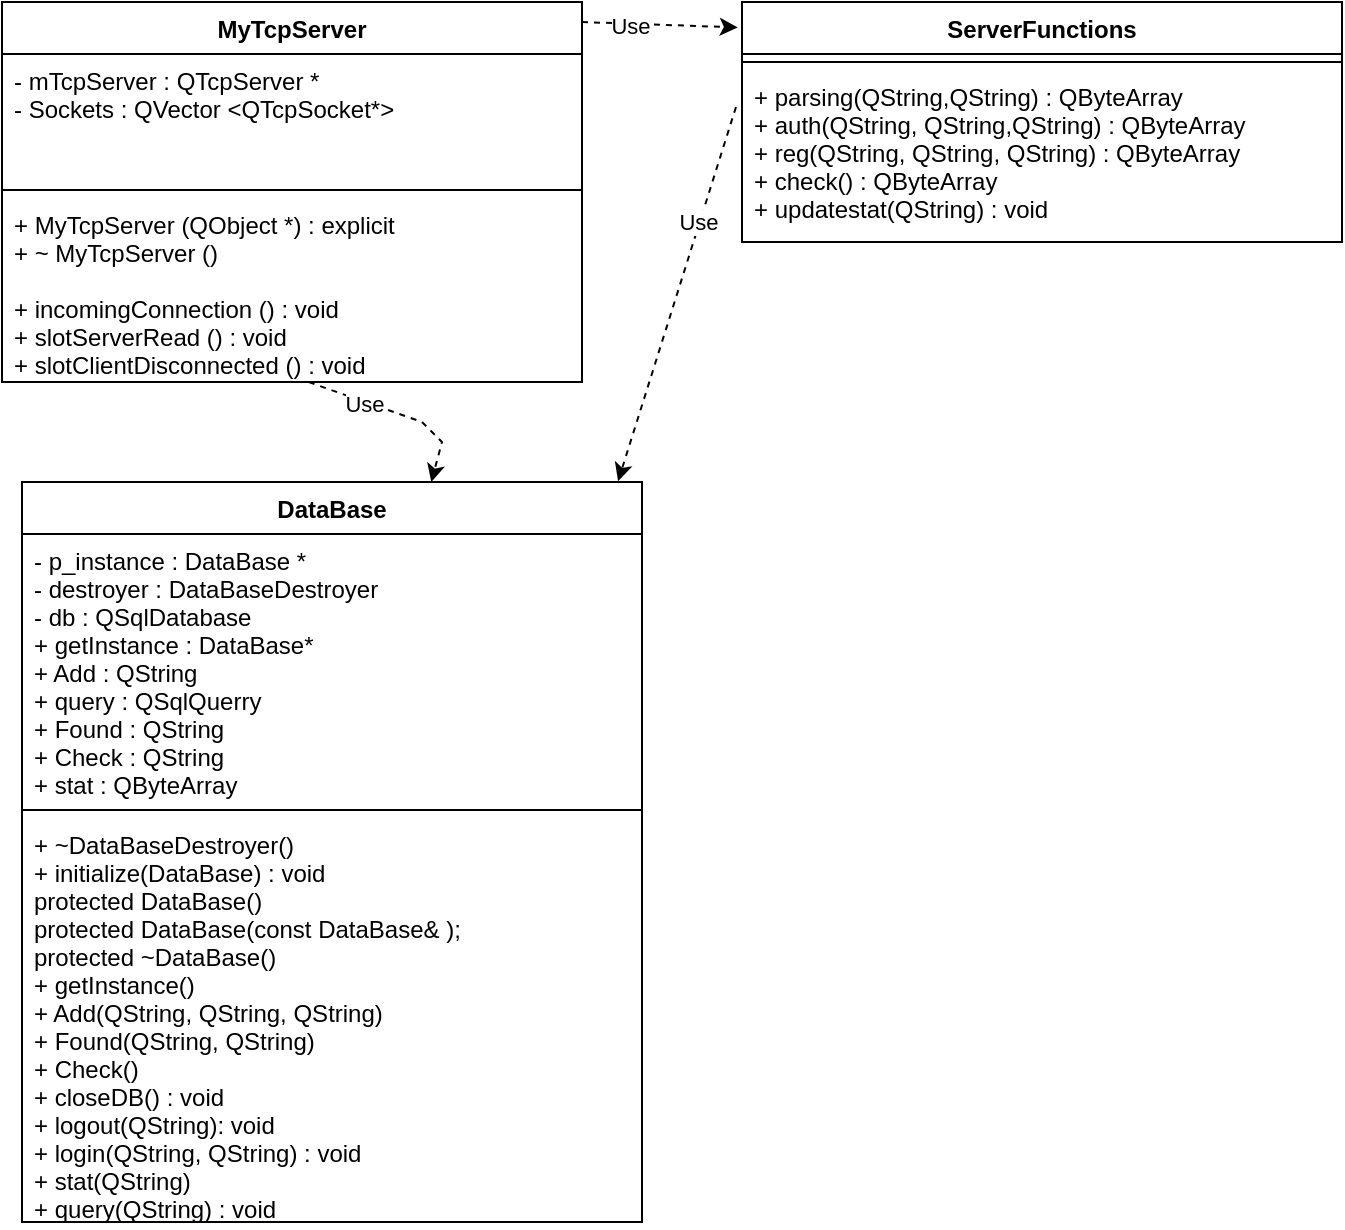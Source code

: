 <mxfile version="20.0.4" type="device" pages="2"><diagram id="6WMXi_Jai_MfsdmjvfeK" name="Page-1"><mxGraphModel dx="1420" dy="608" grid="1" gridSize="10" guides="1" tooltips="1" connect="1" arrows="1" fold="1" page="1" pageScale="1" pageWidth="827" pageHeight="1169" math="0" shadow="0"><root><mxCell id="0"/><mxCell id="1" parent="0"/><mxCell id="LwIDHmqPMClRHv59cQHC-23" value="MyTcpServer" style="swimlane;fontStyle=1;align=center;verticalAlign=top;childLayout=stackLayout;horizontal=1;startSize=26;horizontalStack=0;resizeParent=1;resizeParentMax=0;resizeLast=0;collapsible=1;marginBottom=0;strokeColor=default;" parent="1" vertex="1"><mxGeometry x="80" y="90" width="290" height="190" as="geometry"/></mxCell><mxCell id="LwIDHmqPMClRHv59cQHC-24" value="- mTcpServer : QTcpServer *&#10;- Sockets : QVector &lt;QTcpSocket*&gt; " style="text;strokeColor=none;fillColor=none;align=left;verticalAlign=top;spacingLeft=4;spacingRight=4;overflow=hidden;rotatable=0;points=[[0,0.5],[1,0.5]];portConstraint=eastwest;" parent="LwIDHmqPMClRHv59cQHC-23" vertex="1"><mxGeometry y="26" width="290" height="64" as="geometry"/></mxCell><mxCell id="LwIDHmqPMClRHv59cQHC-25" value="" style="line;strokeWidth=1;fillColor=none;align=left;verticalAlign=middle;spacingTop=-1;spacingLeft=3;spacingRight=3;rotatable=0;labelPosition=right;points=[];portConstraint=eastwest;" parent="LwIDHmqPMClRHv59cQHC-23" vertex="1"><mxGeometry y="90" width="290" height="8" as="geometry"/></mxCell><mxCell id="LwIDHmqPMClRHv59cQHC-28" value="+ MyTcpServer (QObject *) : explicit&#10;+ ~ MyTcpServer ()&#10;&#10;+ incomingConnection () : void&#10;+ slotServerRead () : void&#10;+ slotClientDisconnected () : void" style="text;strokeColor=none;fillColor=none;align=left;verticalAlign=top;spacingLeft=4;spacingRight=4;overflow=hidden;rotatable=0;points=[[0,0.5],[1,0.5]];portConstraint=eastwest;fontColor=#000000;fontStyle=0" parent="LwIDHmqPMClRHv59cQHC-23" vertex="1"><mxGeometry y="98" width="290" height="92" as="geometry"/></mxCell><mxCell id="LwIDHmqPMClRHv59cQHC-29" value="ServerFunctions" style="swimlane;fontStyle=1;align=center;verticalAlign=top;childLayout=stackLayout;horizontal=1;startSize=26;horizontalStack=0;resizeParent=1;resizeParentMax=0;resizeLast=0;collapsible=1;marginBottom=0;strokeColor=default;" parent="1" vertex="1"><mxGeometry x="450" y="90" width="300" height="120" as="geometry"/></mxCell><mxCell id="LwIDHmqPMClRHv59cQHC-30" value="" style="line;strokeWidth=1;fillColor=none;align=left;verticalAlign=middle;spacingTop=-1;spacingLeft=3;spacingRight=3;rotatable=0;labelPosition=right;points=[];portConstraint=eastwest;" parent="LwIDHmqPMClRHv59cQHC-29" vertex="1"><mxGeometry y="26" width="300" height="8" as="geometry"/></mxCell><mxCell id="LwIDHmqPMClRHv59cQHC-31" value="+ parsing(QString,QString) : QByteArray&#10;+ auth(QString, QString,QString) : QByteArray&#10;+ reg(QString, QString, QString) : QByteArray&#10;+ check() : QByteArray&#10;+ updatestat(QString) : void" style="text;strokeColor=none;fillColor=none;align=left;verticalAlign=top;spacingLeft=4;spacingRight=4;overflow=hidden;rotatable=0;points=[[0,0.5],[1,0.5]];portConstraint=eastwest;fontColor=#000000;" parent="LwIDHmqPMClRHv59cQHC-29" vertex="1"><mxGeometry y="34" width="300" height="86" as="geometry"/></mxCell><mxCell id="LwIDHmqPMClRHv59cQHC-32" value="DataBase" style="swimlane;fontStyle=1;align=center;verticalAlign=top;childLayout=stackLayout;horizontal=1;startSize=26;horizontalStack=0;resizeParent=1;resizeParentMax=0;resizeLast=0;collapsible=1;marginBottom=0;strokeColor=default;" parent="1" vertex="1"><mxGeometry x="90" y="330" width="310" height="370" as="geometry"/></mxCell><mxCell id="LwIDHmqPMClRHv59cQHC-33" value="- p_instance : DataBase * &#10;- destroyer : DataBaseDestroyer&#10;- db : QSqlDatabase&#10;+ getInstance : DataBase* &#10;+ Add : QString&#10;+ query : QSqlQuerry&#10;+ Found : QString &#10;+ Check : QString&#10;+ stat : QByteArray&#10;" style="text;strokeColor=none;fillColor=none;align=left;verticalAlign=top;spacingLeft=4;spacingRight=4;overflow=hidden;rotatable=0;points=[[0,0.5],[1,0.5]];portConstraint=eastwest;fontColor=#000000;" parent="LwIDHmqPMClRHv59cQHC-32" vertex="1"><mxGeometry y="26" width="310" height="134" as="geometry"/></mxCell><mxCell id="LwIDHmqPMClRHv59cQHC-34" value="" style="line;strokeWidth=1;fillColor=none;align=left;verticalAlign=middle;spacingTop=-1;spacingLeft=3;spacingRight=3;rotatable=0;labelPosition=right;points=[];portConstraint=eastwest;" parent="LwIDHmqPMClRHv59cQHC-32" vertex="1"><mxGeometry y="160" width="310" height="8" as="geometry"/></mxCell><mxCell id="LwIDHmqPMClRHv59cQHC-35" value="+ ~DataBaseDestroyer()&#10;+ initialize(DataBase) : void&#10;protected DataBase()&#10;protected DataBase(const DataBase&amp; );&#10;protected ~DataBase()&#10;+ getInstance()&#10;+ Add(QString, QString, QString)&#10;+ Found(QString, QString)&#10;+ Check()&#10;+ closeDB() : void&#10;+ logout(QString): void&#10;+ login(QString, QString) : void&#10;+ stat(QString) &#10;+ query(QString) : void&#10;" style="text;strokeColor=none;fillColor=none;align=left;verticalAlign=top;spacingLeft=4;spacingRight=4;overflow=hidden;rotatable=0;points=[[0,0.5],[1,0.5]];portConstraint=eastwest;" parent="LwIDHmqPMClRHv59cQHC-32" vertex="1"><mxGeometry y="168" width="310" height="202" as="geometry"/></mxCell><mxCell id="LwIDHmqPMClRHv59cQHC-40" value="" style="endArrow=classic;html=1;rounded=0;dashed=1;entryX=-0.007;entryY=0.106;entryDx=0;entryDy=0;entryPerimeter=0;" parent="1" target="LwIDHmqPMClRHv59cQHC-29" edge="1"><mxGeometry width="50" height="50" relative="1" as="geometry"><mxPoint x="370" y="100" as="sourcePoint"/><mxPoint x="420" y="50" as="targetPoint"/></mxGeometry></mxCell><mxCell id="LwIDHmqPMClRHv59cQHC-41" value="Use" style="edgeLabel;html=1;align=center;verticalAlign=middle;resizable=0;points=[];" parent="LwIDHmqPMClRHv59cQHC-40" vertex="1" connectable="0"><mxGeometry x="-0.39" y="-1" relative="1" as="geometry"><mxPoint as="offset"/></mxGeometry></mxCell><mxCell id="LwIDHmqPMClRHv59cQHC-42" value="" style="endArrow=classic;html=1;rounded=0;dashed=1;entryX=-0.007;entryY=0.106;entryDx=0;entryDy=0;entryPerimeter=0;exitX=-0.01;exitY=0.215;exitDx=0;exitDy=0;exitPerimeter=0;" parent="1" source="LwIDHmqPMClRHv59cQHC-31" edge="1"><mxGeometry width="50" height="50" relative="1" as="geometry"><mxPoint x="310" y="329" as="sourcePoint"/><mxPoint x="388.04" y="329.6" as="targetPoint"/></mxGeometry></mxCell><mxCell id="LwIDHmqPMClRHv59cQHC-43" value="Use" style="edgeLabel;html=1;align=center;verticalAlign=middle;resizable=0;points=[];" parent="LwIDHmqPMClRHv59cQHC-42" vertex="1" connectable="0"><mxGeometry x="-0.39" y="-1" relative="1" as="geometry"><mxPoint as="offset"/></mxGeometry></mxCell><mxCell id="LwIDHmqPMClRHv59cQHC-26" value="" style="endArrow=classic;html=1;rounded=0;dashed=1;exitX=0.529;exitY=1.001;exitDx=0;exitDy=0;exitPerimeter=0;" parent="1" target="LwIDHmqPMClRHv59cQHC-32" edge="1" source="LwIDHmqPMClRHv59cQHC-28"><mxGeometry width="50" height="50" relative="1" as="geometry"><mxPoint x="360.0" y="130.0" as="sourcePoint"/><mxPoint x="300.84" y="321.41" as="targetPoint"/><Array as="points"><mxPoint x="290" y="300"/><mxPoint x="300" y="310"/></Array></mxGeometry></mxCell><mxCell id="LwIDHmqPMClRHv59cQHC-27" value="Use" style="edgeLabel;html=1;align=center;verticalAlign=middle;resizable=0;points=[];" parent="LwIDHmqPMClRHv59cQHC-26" vertex="1" connectable="0"><mxGeometry x="-0.39" y="-1" relative="1" as="geometry"><mxPoint as="offset"/></mxGeometry></mxCell></root></mxGraphModel></diagram><diagram id="YaZq-IlHkYDIIMYt75XX" name="Page-2"><mxGraphModel dx="1504" dy="1813" grid="1" gridSize="10" guides="1" tooltips="1" connect="1" arrows="1" fold="1" page="1" pageScale="1" pageWidth="827" pageHeight="1169" math="0" shadow="0"><root><mxCell id="0"/><mxCell id="1" parent="0"/><mxCell id="Q3th9Cz-rk-SOUU_Bzo3-32" style="edgeStyle=orthogonalEdgeStyle;rounded=0;orthogonalLoop=1;jettySize=auto;html=1;exitX=1;exitY=0.25;exitDx=0;exitDy=0;entryX=-0.001;entryY=0.183;entryDx=0;entryDy=0;entryPerimeter=0;fontColor=#000000;" edge="1" parent="1" source="Q3th9Cz-rk-SOUU_Bzo3-5"><mxGeometry relative="1" as="geometry"><mxPoint x="599.73" y="83.202" as="targetPoint"/></mxGeometry></mxCell><mxCell id="Q3th9Cz-rk-SOUU_Bzo3-33" value="use" style="edgeLabel;html=1;align=center;verticalAlign=middle;resizable=0;points=[];fontColor=#000000;" vertex="1" connectable="0" parent="Q3th9Cz-rk-SOUU_Bzo3-32"><mxGeometry x="-0.313" y="-1" relative="1" as="geometry"><mxPoint as="offset"/></mxGeometry></mxCell><mxCell id="Q3th9Cz-rk-SOUU_Bzo3-5" value="Client" style="swimlane;fontStyle=1;align=center;verticalAlign=top;childLayout=stackLayout;horizontal=1;startSize=26;horizontalStack=0;resizeParent=1;resizeParentMax=0;resizeLast=0;collapsible=1;marginBottom=0;fontColor=#000000;" vertex="1" parent="1"><mxGeometry x="350" y="40" width="180" height="250" as="geometry"/></mxCell><mxCell id="Q3th9Cz-rk-SOUU_Bzo3-6" value="- p_instance : Client *&#10;- destroyer : ClientDestroyer &#10;- mTcpSocket : QTcpSocket *&#10;+ getInstance() : Client*&#10;" style="text;strokeColor=none;fillColor=none;align=left;verticalAlign=top;spacingLeft=4;spacingRight=4;overflow=hidden;rotatable=0;points=[[0,0.5],[1,0.5]];portConstraint=eastwest;fontColor=#000000;" vertex="1" parent="Q3th9Cz-rk-SOUU_Bzo3-5"><mxGeometry y="26" width="180" height="64" as="geometry"/></mxCell><mxCell id="Q3th9Cz-rk-SOUU_Bzo3-7" value="" style="line;strokeWidth=1;fillColor=none;align=left;verticalAlign=middle;spacingTop=-1;spacingLeft=3;spacingRight=3;rotatable=0;labelPosition=right;points=[];portConstraint=eastwest;fontColor=#000000;" vertex="1" parent="Q3th9Cz-rk-SOUU_Bzo3-5"><mxGeometry y="90" width="180" height="8" as="geometry"/></mxCell><mxCell id="Q3th9Cz-rk-SOUU_Bzo3-8" value="+ ~ClientDestroyer()&#10;+ initialize(Client *) : void&#10;signal logged_in()&#10;signal stat_in()&#10;protected Client(QObject)&#10;protected ~Client()&#10;protected Client(const Client&amp; )&#10;+ getInstance()&#10;+ SentToServer(QString) : void&#10;+ slotServerRead() : void" style="text;strokeColor=none;fillColor=none;align=left;verticalAlign=top;spacingLeft=4;spacingRight=4;overflow=hidden;rotatable=0;points=[[0,0.5],[1,0.5]];portConstraint=eastwest;fontColor=#000000;" vertex="1" parent="Q3th9Cz-rk-SOUU_Bzo3-5"><mxGeometry y="98" width="180" height="152" as="geometry"/></mxCell><mxCell id="X3Br3N4jKBlt7wl0MS63-3" style="edgeStyle=orthogonalEdgeStyle;rounded=0;orthogonalLoop=1;jettySize=auto;html=1;exitX=1;exitY=0;exitDx=0;exitDy=0;entryX=1;entryY=0.25;entryDx=0;entryDy=0;fontColor=#000000;" edge="1" parent="1" source="Q3th9Cz-rk-SOUU_Bzo3-9" target="Q3th9Cz-rk-SOUU_Bzo3-17"><mxGeometry relative="1" as="geometry"><Array as="points"><mxPoint x="870" y="20"/><mxPoint x="930" y="20"/><mxPoint x="930" y="440"/><mxPoint x="690" y="440"/><mxPoint x="690" y="406"/></Array></mxGeometry></mxCell><mxCell id="X3Br3N4jKBlt7wl0MS63-4" value="use" style="edgeLabel;html=1;align=center;verticalAlign=middle;resizable=0;points=[];fontColor=#000000;" vertex="1" connectable="0" parent="X3Br3N4jKBlt7wl0MS63-3"><mxGeometry x="0.786" y="-3" relative="1" as="geometry"><mxPoint as="offset"/></mxGeometry></mxCell><mxCell id="Q3th9Cz-rk-SOUU_Bzo3-9" value="clientfunctions" style="swimlane;fontStyle=1;align=center;verticalAlign=top;childLayout=stackLayout;horizontal=1;startSize=26;horizontalStack=0;resizeParent=1;resizeParentMax=0;resizeLast=0;collapsible=1;marginBottom=0;fontColor=#000000;" vertex="1" parent="1"><mxGeometry x="600" y="40" width="270" height="230" as="geometry"/></mxCell><mxCell id="Q3th9Cz-rk-SOUU_Bzo3-12" value="+ auth(QString, QString) : void&#10;+ reg(QString, QString, QString) : void&#10;+ updatestat(int, QString) : void&#10;+ solve_task1(QString)&#10;+ solve_task2(QString)&#10;+ solve_task3(QString)&#10;+ generate_text_for_task1(QString)&#10;+ generate_text_for_task2(QString)&#10;&#10;+ generate_text_for_task3(QString)&#10;&#10;+ generate_task12()&#10;+ generate_task3()&#10;+ check_task(int,QString,QString) : void" style="text;strokeColor=none;fillColor=none;align=left;verticalAlign=top;spacingLeft=4;spacingRight=4;overflow=hidden;rotatable=0;points=[[0,0.5],[1,0.5]];portConstraint=eastwest;fontColor=#000000;" vertex="1" parent="Q3th9Cz-rk-SOUU_Bzo3-9"><mxGeometry y="26" width="270" height="204" as="geometry"/></mxCell><mxCell id="X3Br3N4jKBlt7wl0MS63-5" style="edgeStyle=orthogonalEdgeStyle;rounded=0;orthogonalLoop=1;jettySize=auto;html=1;exitX=0.25;exitY=0;exitDx=0;exitDy=0;fontColor=#000000;" edge="1" parent="1" source="Q3th9Cz-rk-SOUU_Bzo3-13" target="Q3th9Cz-rk-SOUU_Bzo3-29"><mxGeometry relative="1" as="geometry"><Array as="points"><mxPoint x="120" y="185"/><mxPoint x="160" y="185"/></Array></mxGeometry></mxCell><mxCell id="X3Br3N4jKBlt7wl0MS63-6" value="use" style="edgeLabel;html=1;align=center;verticalAlign=middle;resizable=0;points=[];fontColor=#000000;" vertex="1" connectable="0" parent="X3Br3N4jKBlt7wl0MS63-5"><mxGeometry x="-0.171" relative="1" as="geometry"><mxPoint y="1" as="offset"/></mxGeometry></mxCell><mxCell id="Q3th9Cz-rk-SOUU_Bzo3-13" value="mainwindow" style="swimlane;fontStyle=1;align=center;verticalAlign=top;childLayout=stackLayout;horizontal=1;startSize=20;horizontalStack=0;resizeParent=1;resizeParentMax=0;resizeLast=0;collapsible=1;marginBottom=0;fontColor=#000000;" vertex="1" parent="1"><mxGeometry x="80" y="240" width="220" height="264" as="geometry"/></mxCell><mxCell id="Q3th9Cz-rk-SOUU_Bzo3-14" value="- ui : Ui::MainWindow *;&#10;- auth_f : AuthForm *;&#10;- task_f : TaskForm *;&#10;- stat_f : StatForm *;" style="text;strokeColor=none;fillColor=none;align=left;verticalAlign=top;spacingLeft=4;spacingRight=4;overflow=hidden;rotatable=0;points=[[0,0.5],[1,0.5]];portConstraint=eastwest;fontColor=#000000;" vertex="1" parent="Q3th9Cz-rk-SOUU_Bzo3-13"><mxGeometry y="20" width="220" height="70" as="geometry"/></mxCell><mxCell id="Q3th9Cz-rk-SOUU_Bzo3-15" value="" style="line;strokeWidth=1;fillColor=none;align=left;verticalAlign=middle;spacingTop=-1;spacingLeft=3;spacingRight=3;rotatable=0;labelPosition=right;points=[];portConstraint=eastwest;fontColor=#000000;" vertex="1" parent="Q3th9Cz-rk-SOUU_Bzo3-13"><mxGeometry y="90" width="220" height="8" as="geometry"/></mxCell><mxCell id="Q3th9Cz-rk-SOUU_Bzo3-16" value="+ MainWindow(QWidget)&#10;+ ~MainWindow()&#10;- on_pushButton_Task1_clicked() : void&#10;- on_pushButton_Task2_clicked() : void&#10;- on_pushButton_Task3_clicked() : void&#10;- on_actionTask1_triggered() : void&#10;- on_actionTask2_triggered() : void&#10;- on_actionTask3_triggered() : void&#10;- on_actionExit_triggered() : void&#10;- on_pushButton_Exit_clicked() : void&#10;- on_pushButton_Stat_clicked() : void" style="text;strokeColor=none;fillColor=none;align=left;verticalAlign=top;spacingLeft=4;spacingRight=4;overflow=hidden;rotatable=0;points=[[0,0.5],[1,0.5]];portConstraint=eastwest;fontColor=#000000;" vertex="1" parent="Q3th9Cz-rk-SOUU_Bzo3-13"><mxGeometry y="98" width="220" height="166" as="geometry"/></mxCell><mxCell id="UJLRJJTg1_7rFpj5Z9R6-1" value="use" style="edgeStyle=orthogonalEdgeStyle;rounded=0;orthogonalLoop=1;jettySize=auto;html=1;exitX=0.75;exitY=0;exitDx=0;exitDy=0;entryX=0.663;entryY=1.007;entryDx=0;entryDy=0;entryPerimeter=0;fontColor=#000000;" edge="1" parent="1" source="Q3th9Cz-rk-SOUU_Bzo3-17" target="Q3th9Cz-rk-SOUU_Bzo3-8"><mxGeometry relative="1" as="geometry"><Array as="points"><mxPoint x="630" y="310"/><mxPoint x="469" y="310"/></Array></mxGeometry></mxCell><mxCell id="UJLRJJTg1_7rFpj5Z9R6-2" value="use" style="edgeStyle=orthogonalEdgeStyle;rounded=0;orthogonalLoop=1;jettySize=auto;html=1;exitX=1;exitY=0;exitDx=0;exitDy=0;entryX=0.185;entryY=0.997;entryDx=0;entryDy=0;entryPerimeter=0;fontColor=#000000;" edge="1" parent="1" source="Q3th9Cz-rk-SOUU_Bzo3-17" target="Q3th9Cz-rk-SOUU_Bzo3-12"><mxGeometry relative="1" as="geometry"/></mxCell><mxCell id="Q3th9Cz-rk-SOUU_Bzo3-17" value="statform" style="swimlane;fontStyle=1;align=center;verticalAlign=top;childLayout=stackLayout;horizontal=1;startSize=26;horizontalStack=0;resizeParent=1;resizeParentMax=0;resizeLast=0;collapsible=1;marginBottom=0;fontColor=#000000;" vertex="1" parent="1"><mxGeometry x="510" y="380" width="160" height="104" as="geometry"/></mxCell><mxCell id="Q3th9Cz-rk-SOUU_Bzo3-19" value="" style="line;strokeWidth=1;fillColor=none;align=left;verticalAlign=middle;spacingTop=-1;spacingLeft=3;spacingRight=3;rotatable=0;labelPosition=right;points=[];portConstraint=eastwest;fontColor=#000000;" vertex="1" parent="Q3th9Cz-rk-SOUU_Bzo3-17"><mxGeometry y="26" width="160" height="8" as="geometry"/></mxCell><mxCell id="Q3th9Cz-rk-SOUU_Bzo3-20" value="+ StatForm(QWidget)&#10;+ ~StatForm()&#10;+ setstat() : void&#10;- ui : Ui::StatForm *" style="text;strokeColor=none;fillColor=none;align=left;verticalAlign=top;spacingLeft=4;spacingRight=4;overflow=hidden;rotatable=0;points=[[0,0.5],[1,0.5]];portConstraint=eastwest;fontColor=#000000;" vertex="1" parent="Q3th9Cz-rk-SOUU_Bzo3-17"><mxGeometry y="34" width="160" height="70" as="geometry"/></mxCell><mxCell id="Q3th9Cz-rk-SOUU_Bzo3-21" value="taskform" style="swimlane;fontStyle=1;align=center;verticalAlign=top;childLayout=stackLayout;horizontal=1;startSize=26;horizontalStack=0;resizeParent=1;resizeParentMax=0;resizeLast=0;collapsible=1;marginBottom=0;fontColor=#000000;" vertex="1" parent="1"><mxGeometry x="380" y="490" width="160" height="138" as="geometry"/></mxCell><mxCell id="Q3th9Cz-rk-SOUU_Bzo3-23" value="" style="line;strokeWidth=1;fillColor=none;align=left;verticalAlign=middle;spacingTop=-1;spacingLeft=3;spacingRight=3;rotatable=0;labelPosition=right;points=[];portConstraint=eastwest;fontColor=#000000;" vertex="1" parent="Q3th9Cz-rk-SOUU_Bzo3-21"><mxGeometry y="26" width="160" height="8" as="geometry"/></mxCell><mxCell id="Q3th9Cz-rk-SOUU_Bzo3-24" value="+ TaskForm(QWidget)&#10;+ ~TaskForm()&#10;+ set_task(int) : void&#10;- on_pushButton_Ok_clicked()&#10;- ui : Ui::TaskForm *&#10;- task_num &#10;- input : Qstring" style="text;strokeColor=none;fillColor=none;align=left;verticalAlign=top;spacingLeft=4;spacingRight=4;overflow=hidden;rotatable=0;points=[[0,0.5],[1,0.5]];portConstraint=eastwest;fontColor=#000000;" vertex="1" parent="Q3th9Cz-rk-SOUU_Bzo3-21"><mxGeometry y="34" width="160" height="104" as="geometry"/></mxCell><mxCell id="Q3th9Cz-rk-SOUU_Bzo3-30" style="edgeStyle=orthogonalEdgeStyle;rounded=0;orthogonalLoop=1;jettySize=auto;html=1;exitX=1;exitY=0;exitDx=0;exitDy=0;entryX=0.25;entryY=0;entryDx=0;entryDy=0;fontColor=#000000;" edge="1" parent="1" source="Q3th9Cz-rk-SOUU_Bzo3-26" target="Q3th9Cz-rk-SOUU_Bzo3-9"><mxGeometry relative="1" as="geometry"/></mxCell><mxCell id="Q3th9Cz-rk-SOUU_Bzo3-31" value="use" style="edgeLabel;html=1;align=center;verticalAlign=middle;resizable=0;points=[];fontColor=#000000;" vertex="1" connectable="0" parent="Q3th9Cz-rk-SOUU_Bzo3-30"><mxGeometry x="-0.126" y="-1" relative="1" as="geometry"><mxPoint as="offset"/></mxGeometry></mxCell><mxCell id="Q3th9Cz-rk-SOUU_Bzo3-26" value="authform" style="swimlane;fontStyle=1;align=center;verticalAlign=top;childLayout=stackLayout;horizontal=1;startSize=26;horizontalStack=0;resizeParent=1;resizeParentMax=0;resizeLast=0;collapsible=1;marginBottom=0;fontColor=#000000;" vertex="1" parent="1"><mxGeometry x="50" y="20" width="220" height="110" as="geometry"/></mxCell><mxCell id="Q3th9Cz-rk-SOUU_Bzo3-27" value="- ui : Ui::Autform *" style="text;strokeColor=none;fillColor=none;align=left;verticalAlign=top;spacingLeft=4;spacingRight=4;overflow=hidden;rotatable=0;points=[[0,0.5],[1,0.5]];portConstraint=eastwest;fontColor=#000000;" vertex="1" parent="Q3th9Cz-rk-SOUU_Bzo3-26"><mxGeometry y="26" width="220" height="26" as="geometry"/></mxCell><mxCell id="Q3th9Cz-rk-SOUU_Bzo3-28" value="" style="line;strokeWidth=1;fillColor=none;align=left;verticalAlign=middle;spacingTop=-1;spacingLeft=3;spacingRight=3;rotatable=0;labelPosition=right;points=[];portConstraint=eastwest;fontColor=#000000;" vertex="1" parent="Q3th9Cz-rk-SOUU_Bzo3-26"><mxGeometry y="52" width="220" height="8" as="geometry"/></mxCell><mxCell id="Q3th9Cz-rk-SOUU_Bzo3-29" value="+ ~AuthForm()&#10;- on_pushButton_Reg_clicked() : void&#10;- on_pushButton_Ok_clicked() : void" style="text;strokeColor=none;fillColor=none;align=left;verticalAlign=top;spacingLeft=4;spacingRight=4;overflow=hidden;rotatable=0;points=[[0,0.5],[1,0.5]];portConstraint=eastwest;fontColor=#000000;" vertex="1" parent="Q3th9Cz-rk-SOUU_Bzo3-26"><mxGeometry y="60" width="220" height="50" as="geometry"/></mxCell><mxCell id="X3Br3N4jKBlt7wl0MS63-1" style="edgeStyle=orthogonalEdgeStyle;rounded=0;orthogonalLoop=1;jettySize=auto;html=1;exitX=0;exitY=0.5;exitDx=0;exitDy=0;fontColor=#000000;" edge="1" parent="1" source="Q3th9Cz-rk-SOUU_Bzo3-12" target="Q3th9Cz-rk-SOUU_Bzo3-8"><mxGeometry relative="1" as="geometry"/></mxCell><mxCell id="X3Br3N4jKBlt7wl0MS63-2" value="use" style="edgeLabel;html=1;align=center;verticalAlign=middle;resizable=0;points=[];fontColor=#000000;" vertex="1" connectable="0" parent="X3Br3N4jKBlt7wl0MS63-1"><mxGeometry x="0.267" y="-1" relative="1" as="geometry"><mxPoint y="1" as="offset"/></mxGeometry></mxCell><mxCell id="X3Br3N4jKBlt7wl0MS63-7" value="use" style="edgeStyle=orthogonalEdgeStyle;rounded=0;orthogonalLoop=1;jettySize=auto;html=1;exitX=1;exitY=0.5;exitDx=0;exitDy=0;entryX=0.25;entryY=0;entryDx=0;entryDy=0;fontColor=#000000;" edge="1" parent="1" source="Q3th9Cz-rk-SOUU_Bzo3-16" target="Q3th9Cz-rk-SOUU_Bzo3-17"><mxGeometry relative="1" as="geometry"><Array as="points"><mxPoint x="300" y="307"/><mxPoint x="390" y="307"/><mxPoint x="390" y="340"/><mxPoint x="550" y="340"/></Array></mxGeometry></mxCell><mxCell id="X3Br3N4jKBlt7wl0MS63-8" style="edgeStyle=orthogonalEdgeStyle;rounded=0;orthogonalLoop=1;jettySize=auto;html=1;exitX=1;exitY=0.5;exitDx=0;exitDy=0;fontColor=#000000;" edge="1" parent="1" source="Q3th9Cz-rk-SOUU_Bzo3-14" target="Q3th9Cz-rk-SOUU_Bzo3-24"><mxGeometry relative="1" as="geometry"><mxPoint x="260" y="610" as="targetPoint"/><Array as="points"><mxPoint x="300" y="273"/><mxPoint x="330" y="273"/><mxPoint x="330" y="610"/></Array></mxGeometry></mxCell><mxCell id="X3Br3N4jKBlt7wl0MS63-9" value="use" style="edgeLabel;html=1;align=center;verticalAlign=middle;resizable=0;points=[];fontColor=#000000;" vertex="1" connectable="0" parent="X3Br3N4jKBlt7wl0MS63-8"><mxGeometry x="-0.616" y="2" relative="1" as="geometry"><mxPoint as="offset"/></mxGeometry></mxCell></root></mxGraphModel></diagram></mxfile>